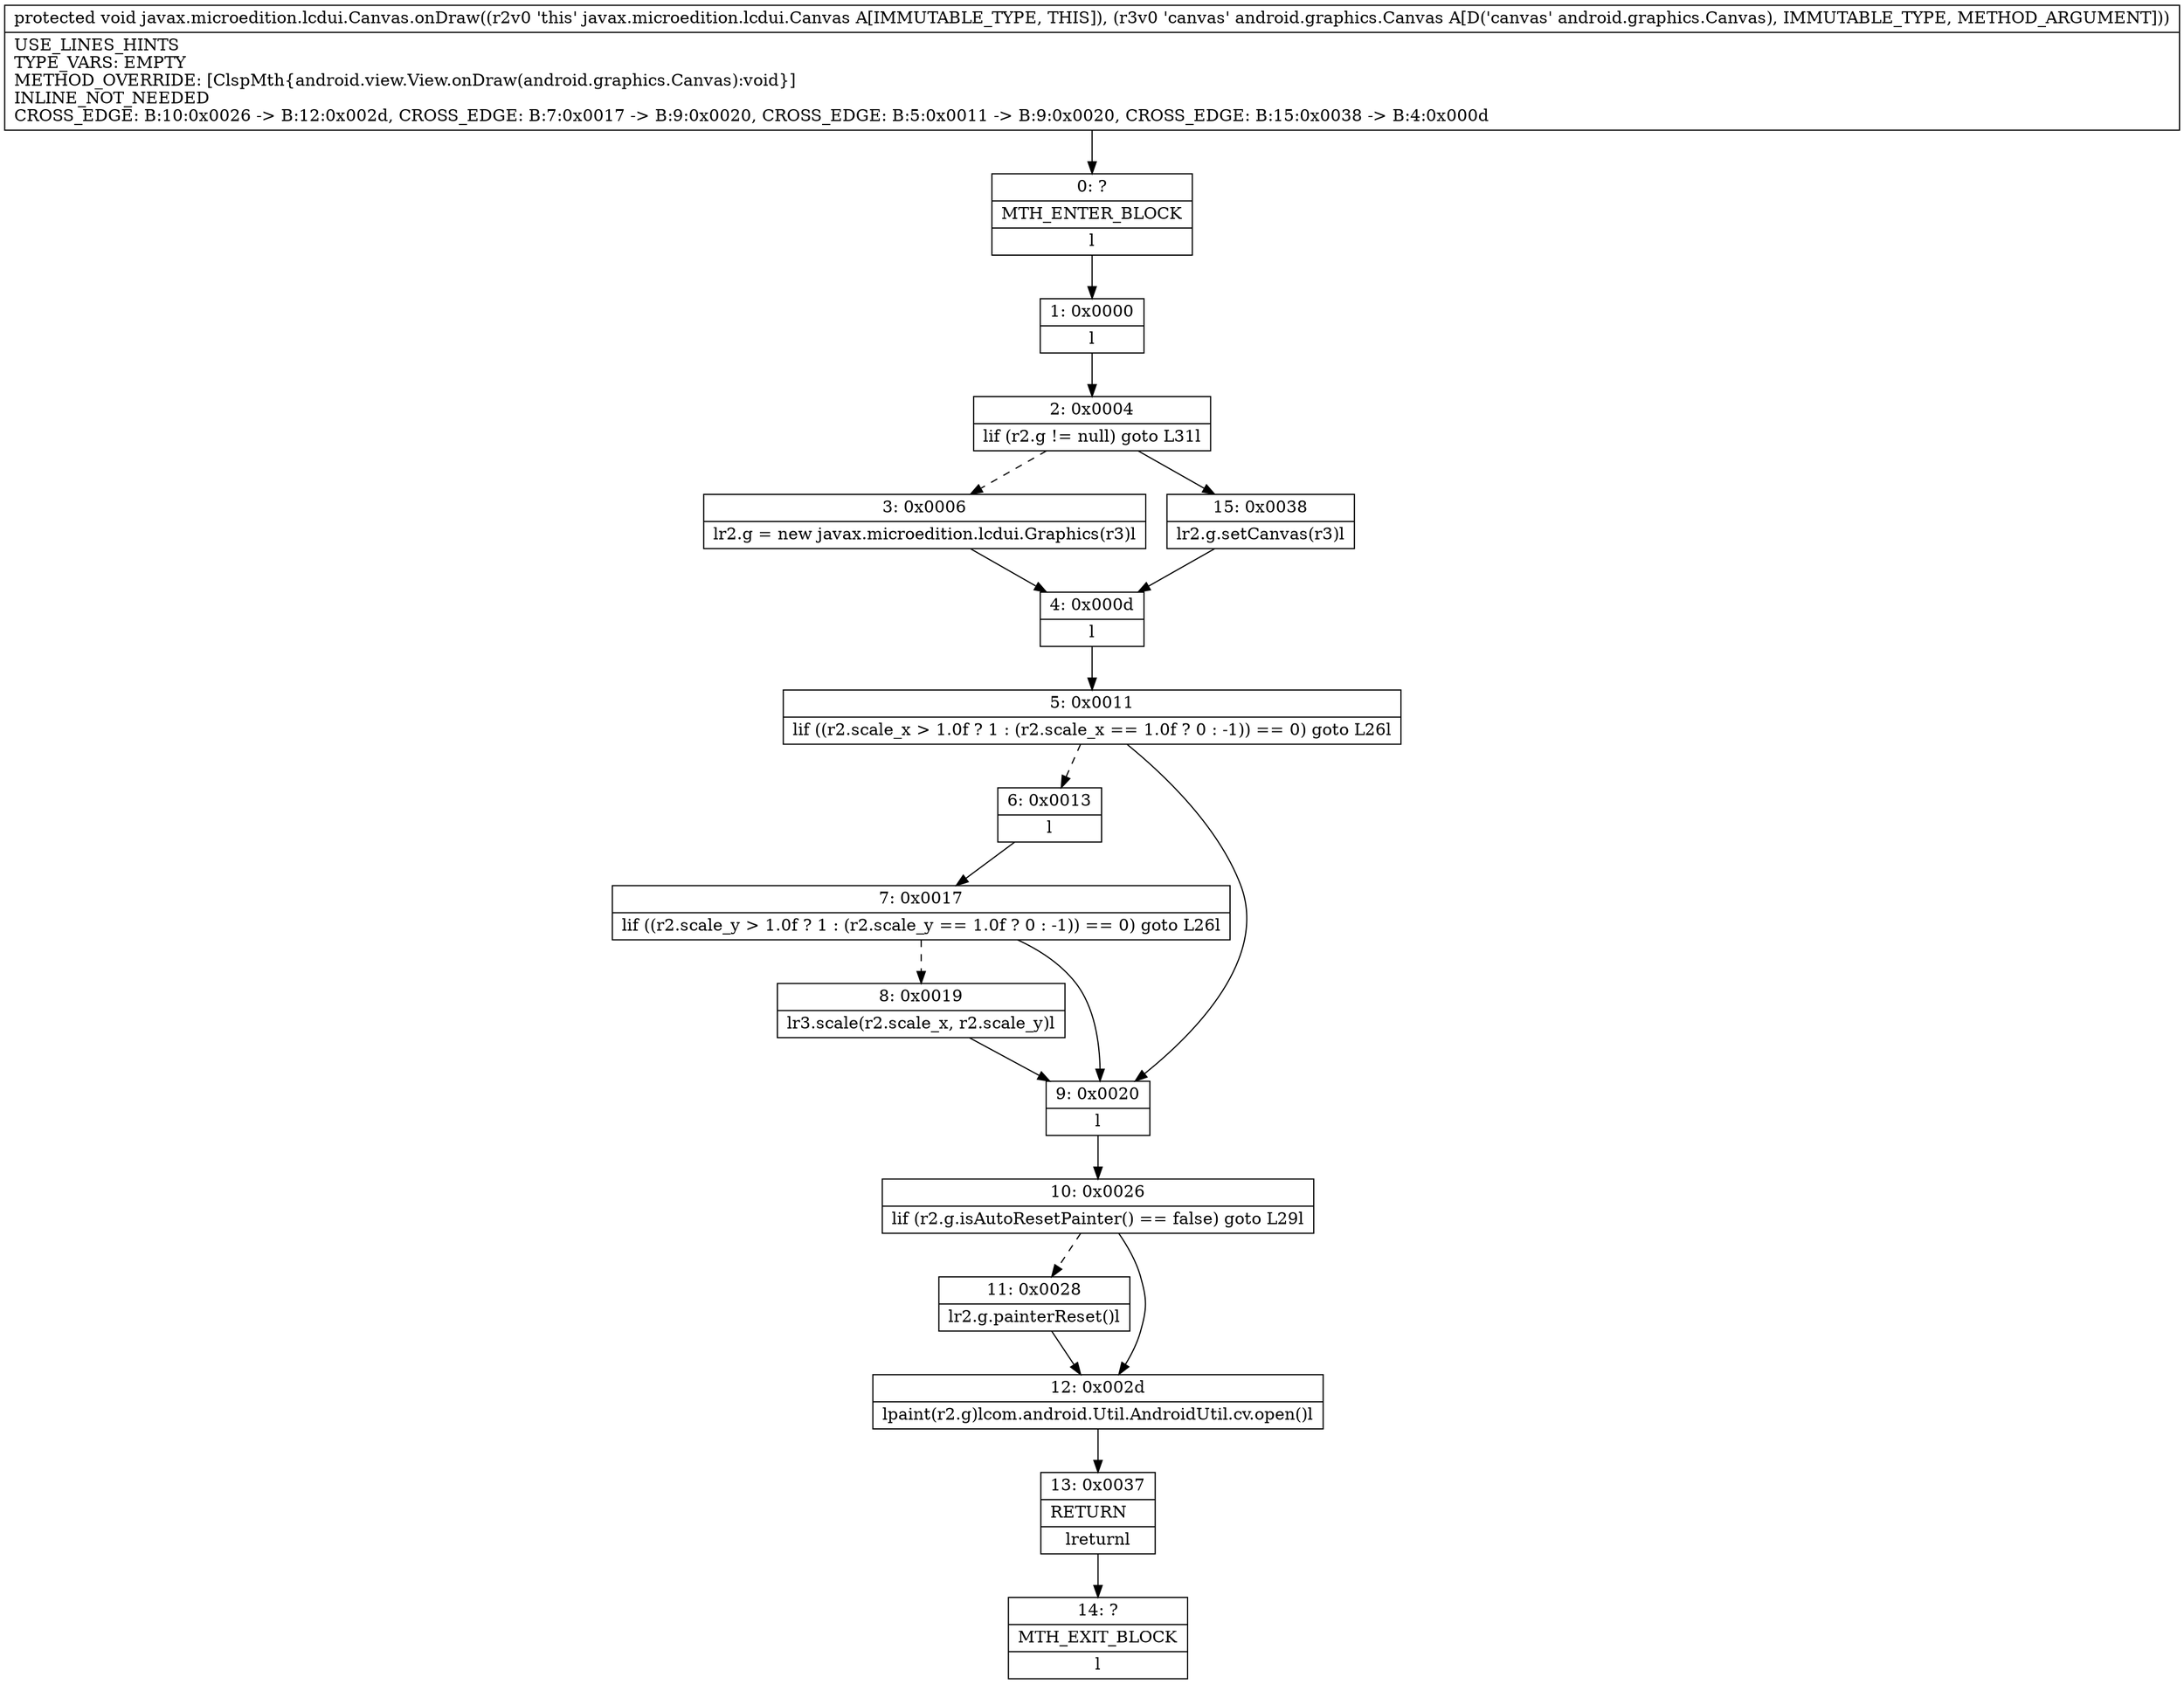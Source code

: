 digraph "CFG forjavax.microedition.lcdui.Canvas.onDraw(Landroid\/graphics\/Canvas;)V" {
Node_0 [shape=record,label="{0\:\ ?|MTH_ENTER_BLOCK\l|l}"];
Node_1 [shape=record,label="{1\:\ 0x0000|l}"];
Node_2 [shape=record,label="{2\:\ 0x0004|lif (r2.g != null) goto L31l}"];
Node_3 [shape=record,label="{3\:\ 0x0006|lr2.g = new javax.microedition.lcdui.Graphics(r3)l}"];
Node_4 [shape=record,label="{4\:\ 0x000d|l}"];
Node_5 [shape=record,label="{5\:\ 0x0011|lif ((r2.scale_x \> 1.0f ? 1 : (r2.scale_x == 1.0f ? 0 : \-1)) == 0) goto L26l}"];
Node_6 [shape=record,label="{6\:\ 0x0013|l}"];
Node_7 [shape=record,label="{7\:\ 0x0017|lif ((r2.scale_y \> 1.0f ? 1 : (r2.scale_y == 1.0f ? 0 : \-1)) == 0) goto L26l}"];
Node_8 [shape=record,label="{8\:\ 0x0019|lr3.scale(r2.scale_x, r2.scale_y)l}"];
Node_9 [shape=record,label="{9\:\ 0x0020|l}"];
Node_10 [shape=record,label="{10\:\ 0x0026|lif (r2.g.isAutoResetPainter() == false) goto L29l}"];
Node_11 [shape=record,label="{11\:\ 0x0028|lr2.g.painterReset()l}"];
Node_12 [shape=record,label="{12\:\ 0x002d|lpaint(r2.g)lcom.android.Util.AndroidUtil.cv.open()l}"];
Node_13 [shape=record,label="{13\:\ 0x0037|RETURN\l|lreturnl}"];
Node_14 [shape=record,label="{14\:\ ?|MTH_EXIT_BLOCK\l|l}"];
Node_15 [shape=record,label="{15\:\ 0x0038|lr2.g.setCanvas(r3)l}"];
MethodNode[shape=record,label="{protected void javax.microedition.lcdui.Canvas.onDraw((r2v0 'this' javax.microedition.lcdui.Canvas A[IMMUTABLE_TYPE, THIS]), (r3v0 'canvas' android.graphics.Canvas A[D('canvas' android.graphics.Canvas), IMMUTABLE_TYPE, METHOD_ARGUMENT]))  | USE_LINES_HINTS\lTYPE_VARS: EMPTY\lMETHOD_OVERRIDE: [ClspMth\{android.view.View.onDraw(android.graphics.Canvas):void\}]\lINLINE_NOT_NEEDED\lCROSS_EDGE: B:10:0x0026 \-\> B:12:0x002d, CROSS_EDGE: B:7:0x0017 \-\> B:9:0x0020, CROSS_EDGE: B:5:0x0011 \-\> B:9:0x0020, CROSS_EDGE: B:15:0x0038 \-\> B:4:0x000d\l}"];
MethodNode -> Node_0;
Node_0 -> Node_1;
Node_1 -> Node_2;
Node_2 -> Node_3[style=dashed];
Node_2 -> Node_15;
Node_3 -> Node_4;
Node_4 -> Node_5;
Node_5 -> Node_6[style=dashed];
Node_5 -> Node_9;
Node_6 -> Node_7;
Node_7 -> Node_8[style=dashed];
Node_7 -> Node_9;
Node_8 -> Node_9;
Node_9 -> Node_10;
Node_10 -> Node_11[style=dashed];
Node_10 -> Node_12;
Node_11 -> Node_12;
Node_12 -> Node_13;
Node_13 -> Node_14;
Node_15 -> Node_4;
}

